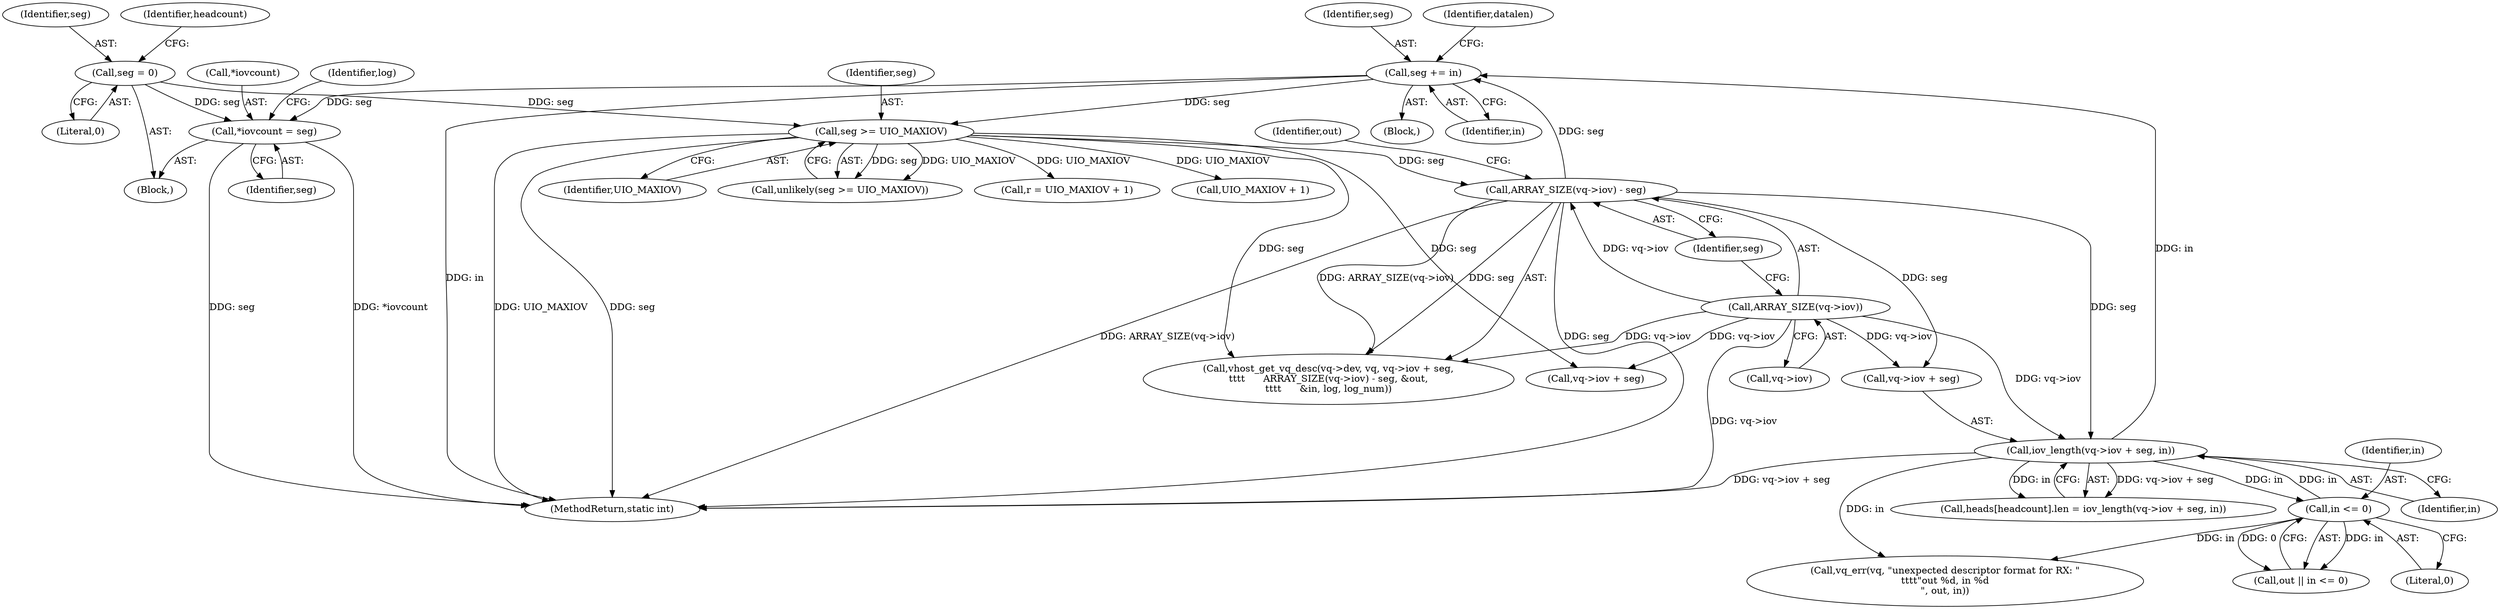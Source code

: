 digraph "0_linux_d8316f3991d207fe32881a9ac20241be8fa2bad0@pointer" {
"1000252" [label="(Call,*iovcount = seg)"];
"1000113" [label="(Call,seg = 0)"];
"1000240" [label="(Call,seg += in)"];
"1000224" [label="(Call,iov_length(vq->iov + seg, in))"];
"1000159" [label="(Call,ARRAY_SIZE(vq->iov))"];
"1000158" [label="(Call,ARRAY_SIZE(vq->iov) - seg)"];
"1000137" [label="(Call,seg >= UIO_MAXIOV)"];
"1000185" [label="(Call,in <= 0)"];
"1000241" [label="(Identifier,seg)"];
"1000114" [label="(Identifier,seg)"];
"1000271" [label="(Call,UIO_MAXIOV + 1)"];
"1000137" [label="(Call,seg >= UIO_MAXIOV)"];
"1000134" [label="(Block,)"];
"1000160" [label="(Call,vq->iov)"];
"1000148" [label="(Call,vhost_get_vq_desc(vq->dev, vq, vq->iov + seg,\n\t\t\t\t      ARRAY_SIZE(vq->iov) - seg, &out,\n\t\t\t\t      &in, log, log_num))"];
"1000136" [label="(Call,unlikely(seg >= UIO_MAXIOV))"];
"1000186" [label="(Identifier,in)"];
"1000224" [label="(Call,iov_length(vq->iov + seg, in))"];
"1000113" [label="(Call,seg = 0)"];
"1000165" [label="(Identifier,out)"];
"1000283" [label="(MethodReturn,static int)"];
"1000252" [label="(Call,*iovcount = seg)"];
"1000240" [label="(Call,seg += in)"];
"1000230" [label="(Identifier,in)"];
"1000115" [label="(Literal,0)"];
"1000189" [label="(Call,vq_err(vq, \"unexpected descriptor format for RX: \"\n\t\t\t\t\"out %d, in %d\n\", out, in))"];
"1000225" [label="(Call,vq->iov + seg)"];
"1000187" [label="(Literal,0)"];
"1000163" [label="(Identifier,seg)"];
"1000159" [label="(Call,ARRAY_SIZE(vq->iov))"];
"1000185" [label="(Call,in <= 0)"];
"1000118" [label="(Identifier,headcount)"];
"1000158" [label="(Call,ARRAY_SIZE(vq->iov) - seg)"];
"1000253" [label="(Call,*iovcount)"];
"1000242" [label="(Identifier,in)"];
"1000139" [label="(Identifier,UIO_MAXIOV)"];
"1000255" [label="(Identifier,seg)"];
"1000153" [label="(Call,vq->iov + seg)"];
"1000218" [label="(Call,heads[headcount].len = iov_length(vq->iov + seg, in))"];
"1000129" [label="(Identifier,datalen)"];
"1000183" [label="(Call,out || in <= 0)"];
"1000138" [label="(Identifier,seg)"];
"1000269" [label="(Call,r = UIO_MAXIOV + 1)"];
"1000109" [label="(Block,)"];
"1000258" [label="(Identifier,log)"];
"1000252" -> "1000109"  [label="AST: "];
"1000252" -> "1000255"  [label="CFG: "];
"1000253" -> "1000252"  [label="AST: "];
"1000255" -> "1000252"  [label="AST: "];
"1000258" -> "1000252"  [label="CFG: "];
"1000252" -> "1000283"  [label="DDG: *iovcount"];
"1000252" -> "1000283"  [label="DDG: seg"];
"1000113" -> "1000252"  [label="DDG: seg"];
"1000240" -> "1000252"  [label="DDG: seg"];
"1000113" -> "1000109"  [label="AST: "];
"1000113" -> "1000115"  [label="CFG: "];
"1000114" -> "1000113"  [label="AST: "];
"1000115" -> "1000113"  [label="AST: "];
"1000118" -> "1000113"  [label="CFG: "];
"1000113" -> "1000137"  [label="DDG: seg"];
"1000240" -> "1000134"  [label="AST: "];
"1000240" -> "1000242"  [label="CFG: "];
"1000241" -> "1000240"  [label="AST: "];
"1000242" -> "1000240"  [label="AST: "];
"1000129" -> "1000240"  [label="CFG: "];
"1000240" -> "1000283"  [label="DDG: in"];
"1000240" -> "1000137"  [label="DDG: seg"];
"1000224" -> "1000240"  [label="DDG: in"];
"1000158" -> "1000240"  [label="DDG: seg"];
"1000224" -> "1000218"  [label="AST: "];
"1000224" -> "1000230"  [label="CFG: "];
"1000225" -> "1000224"  [label="AST: "];
"1000230" -> "1000224"  [label="AST: "];
"1000218" -> "1000224"  [label="CFG: "];
"1000224" -> "1000283"  [label="DDG: vq->iov + seg"];
"1000224" -> "1000185"  [label="DDG: in"];
"1000224" -> "1000189"  [label="DDG: in"];
"1000224" -> "1000218"  [label="DDG: vq->iov + seg"];
"1000224" -> "1000218"  [label="DDG: in"];
"1000159" -> "1000224"  [label="DDG: vq->iov"];
"1000158" -> "1000224"  [label="DDG: seg"];
"1000185" -> "1000224"  [label="DDG: in"];
"1000159" -> "1000158"  [label="AST: "];
"1000159" -> "1000160"  [label="CFG: "];
"1000160" -> "1000159"  [label="AST: "];
"1000163" -> "1000159"  [label="CFG: "];
"1000159" -> "1000283"  [label="DDG: vq->iov"];
"1000159" -> "1000148"  [label="DDG: vq->iov"];
"1000159" -> "1000153"  [label="DDG: vq->iov"];
"1000159" -> "1000158"  [label="DDG: vq->iov"];
"1000159" -> "1000225"  [label="DDG: vq->iov"];
"1000158" -> "1000148"  [label="AST: "];
"1000158" -> "1000163"  [label="CFG: "];
"1000163" -> "1000158"  [label="AST: "];
"1000165" -> "1000158"  [label="CFG: "];
"1000158" -> "1000283"  [label="DDG: ARRAY_SIZE(vq->iov)"];
"1000158" -> "1000283"  [label="DDG: seg"];
"1000158" -> "1000148"  [label="DDG: ARRAY_SIZE(vq->iov)"];
"1000158" -> "1000148"  [label="DDG: seg"];
"1000137" -> "1000158"  [label="DDG: seg"];
"1000158" -> "1000225"  [label="DDG: seg"];
"1000137" -> "1000136"  [label="AST: "];
"1000137" -> "1000139"  [label="CFG: "];
"1000138" -> "1000137"  [label="AST: "];
"1000139" -> "1000137"  [label="AST: "];
"1000136" -> "1000137"  [label="CFG: "];
"1000137" -> "1000283"  [label="DDG: UIO_MAXIOV"];
"1000137" -> "1000283"  [label="DDG: seg"];
"1000137" -> "1000136"  [label="DDG: seg"];
"1000137" -> "1000136"  [label="DDG: UIO_MAXIOV"];
"1000137" -> "1000148"  [label="DDG: seg"];
"1000137" -> "1000153"  [label="DDG: seg"];
"1000137" -> "1000269"  [label="DDG: UIO_MAXIOV"];
"1000137" -> "1000271"  [label="DDG: UIO_MAXIOV"];
"1000185" -> "1000183"  [label="AST: "];
"1000185" -> "1000187"  [label="CFG: "];
"1000186" -> "1000185"  [label="AST: "];
"1000187" -> "1000185"  [label="AST: "];
"1000183" -> "1000185"  [label="CFG: "];
"1000185" -> "1000183"  [label="DDG: in"];
"1000185" -> "1000183"  [label="DDG: 0"];
"1000185" -> "1000189"  [label="DDG: in"];
}
